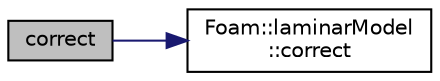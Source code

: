 digraph "correct"
{
  bgcolor="transparent";
  edge [fontname="Helvetica",fontsize="10",labelfontname="Helvetica",labelfontsize="10"];
  node [fontname="Helvetica",fontsize="10",shape=record];
  rankdir="LR";
  Node64 [label="correct",height=0.2,width=0.4,color="black", fillcolor="grey75", style="filled", fontcolor="black"];
  Node64 -> Node65 [color="midnightblue",fontsize="10",style="solid",fontname="Helvetica"];
  Node65 [label="Foam::laminarModel\l::correct",height=0.2,width=0.4,color="black",URL="$a32193.html#a3ae44b28050c3aa494c1d8e18cf618c1",tooltip="Correct the laminar transport. "];
}
